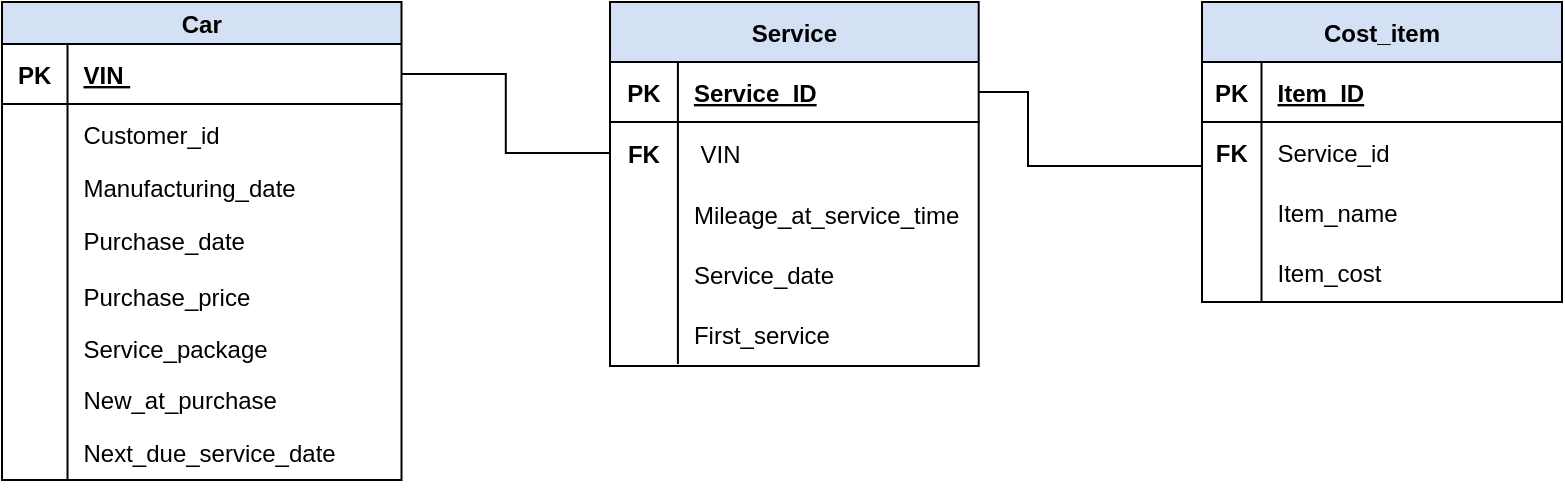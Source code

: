 <mxfile version="15.8.7" type="device"><diagram id="ExxRyKk1fuw2xK48TW8Q" name="Page-1"><mxGraphModel dx="2076" dy="1298" grid="0" gridSize="10" guides="1" tooltips="1" connect="1" arrows="1" fold="1" page="1" pageScale="1" pageWidth="827" pageHeight="583" math="0" shadow="0"><root><mxCell id="0"/><mxCell id="1" parent="0"/><mxCell id="zlRKhxy3udioO-_GM4WU-1" value="Service" style="shape=table;startSize=30;container=1;collapsible=1;childLayout=tableLayout;fixedRows=1;rowLines=0;fontStyle=1;align=center;resizeLast=1;fillColor=#D4E1F5;" parent="1" vertex="1"><mxGeometry x="328" y="180" width="184.35" height="182" as="geometry"/></mxCell><mxCell id="zlRKhxy3udioO-_GM4WU-2" value="" style="shape=partialRectangle;collapsible=0;dropTarget=0;pointerEvents=0;fillColor=none;top=0;left=0;bottom=1;right=0;points=[[0,0.5],[1,0.5]];portConstraint=eastwest;" parent="zlRKhxy3udioO-_GM4WU-1" vertex="1"><mxGeometry y="30" width="184.35" height="30" as="geometry"/></mxCell><mxCell id="zlRKhxy3udioO-_GM4WU-3" value="PK" style="shape=partialRectangle;connectable=0;fillColor=none;top=0;left=0;bottom=0;right=0;fontStyle=1;overflow=hidden;" parent="zlRKhxy3udioO-_GM4WU-2" vertex="1"><mxGeometry width="33.95" height="30" as="geometry"><mxRectangle width="33.95" height="30" as="alternateBounds"/></mxGeometry></mxCell><mxCell id="zlRKhxy3udioO-_GM4WU-4" value="Service_ID" style="shape=partialRectangle;connectable=0;fillColor=none;top=0;left=0;bottom=0;right=0;align=left;spacingLeft=6;fontStyle=5;overflow=hidden;" parent="zlRKhxy3udioO-_GM4WU-2" vertex="1"><mxGeometry x="33.95" width="150.4" height="30" as="geometry"><mxRectangle width="150.4" height="30" as="alternateBounds"/></mxGeometry></mxCell><mxCell id="zlRKhxy3udioO-_GM4WU-8" value="" style="shape=partialRectangle;collapsible=0;dropTarget=0;pointerEvents=0;fillColor=none;top=0;left=0;bottom=0;right=0;points=[[0,0.5],[1,0.5]];portConstraint=eastwest;" parent="zlRKhxy3udioO-_GM4WU-1" vertex="1"><mxGeometry y="60" width="184.35" height="31" as="geometry"/></mxCell><mxCell id="zlRKhxy3udioO-_GM4WU-9" value="FK" style="shape=partialRectangle;connectable=0;fillColor=none;top=0;left=0;bottom=0;right=0;editable=1;overflow=hidden;fontStyle=1" parent="zlRKhxy3udioO-_GM4WU-8" vertex="1"><mxGeometry width="33.95" height="31" as="geometry"><mxRectangle width="33.95" height="31" as="alternateBounds"/></mxGeometry></mxCell><mxCell id="zlRKhxy3udioO-_GM4WU-10" value=" VIN" style="shape=partialRectangle;connectable=0;fillColor=none;top=0;left=0;bottom=0;right=0;align=left;spacingLeft=6;overflow=hidden;" parent="zlRKhxy3udioO-_GM4WU-8" vertex="1"><mxGeometry x="33.95" width="150.4" height="31" as="geometry"><mxRectangle width="150.4" height="31" as="alternateBounds"/></mxGeometry></mxCell><mxCell id="zlRKhxy3udioO-_GM4WU-11" value="" style="shape=partialRectangle;collapsible=0;dropTarget=0;pointerEvents=0;fillColor=none;top=0;left=0;bottom=0;right=0;points=[[0,0.5],[1,0.5]];portConstraint=eastwest;" parent="zlRKhxy3udioO-_GM4WU-1" vertex="1"><mxGeometry y="91" width="184.35" height="30" as="geometry"/></mxCell><mxCell id="zlRKhxy3udioO-_GM4WU-12" value="" style="shape=partialRectangle;connectable=0;fillColor=none;top=0;left=0;bottom=0;right=0;editable=1;overflow=hidden;" parent="zlRKhxy3udioO-_GM4WU-11" vertex="1"><mxGeometry width="33.95" height="30" as="geometry"><mxRectangle width="33.95" height="30" as="alternateBounds"/></mxGeometry></mxCell><mxCell id="zlRKhxy3udioO-_GM4WU-13" value="Mileage_at_service_time" style="shape=partialRectangle;connectable=0;fillColor=none;top=0;left=0;bottom=0;right=0;align=left;spacingLeft=6;overflow=hidden;" parent="zlRKhxy3udioO-_GM4WU-11" vertex="1"><mxGeometry x="33.95" width="150.4" height="30" as="geometry"><mxRectangle width="150.4" height="30" as="alternateBounds"/></mxGeometry></mxCell><mxCell id="zlRKhxy3udioO-_GM4WU-79" value="" style="shape=partialRectangle;collapsible=0;dropTarget=0;pointerEvents=0;fillColor=none;top=0;left=0;bottom=0;right=0;points=[[0,0.5],[1,0.5]];portConstraint=eastwest;" parent="zlRKhxy3udioO-_GM4WU-1" vertex="1"><mxGeometry y="121" width="184.35" height="30" as="geometry"/></mxCell><mxCell id="zlRKhxy3udioO-_GM4WU-80" value="" style="shape=partialRectangle;connectable=0;fillColor=none;top=0;left=0;bottom=0;right=0;editable=1;overflow=hidden;" parent="zlRKhxy3udioO-_GM4WU-79" vertex="1"><mxGeometry width="33.95" height="30" as="geometry"><mxRectangle width="33.95" height="30" as="alternateBounds"/></mxGeometry></mxCell><mxCell id="zlRKhxy3udioO-_GM4WU-81" value="Service_date" style="shape=partialRectangle;connectable=0;fillColor=none;top=0;left=0;bottom=0;right=0;align=left;spacingLeft=6;overflow=hidden;" parent="zlRKhxy3udioO-_GM4WU-79" vertex="1"><mxGeometry x="33.95" width="150.4" height="30" as="geometry"><mxRectangle width="150.4" height="30" as="alternateBounds"/></mxGeometry></mxCell><mxCell id="e769HyQi4l11P0JP3J_E-19" value="" style="shape=partialRectangle;collapsible=0;dropTarget=0;pointerEvents=0;fillColor=none;top=0;left=0;bottom=0;right=0;points=[[0,0.5],[1,0.5]];portConstraint=eastwest;" vertex="1" parent="zlRKhxy3udioO-_GM4WU-1"><mxGeometry y="151" width="184.35" height="30" as="geometry"/></mxCell><mxCell id="e769HyQi4l11P0JP3J_E-20" value="" style="shape=partialRectangle;connectable=0;fillColor=none;top=0;left=0;bottom=0;right=0;editable=1;overflow=hidden;" vertex="1" parent="e769HyQi4l11P0JP3J_E-19"><mxGeometry width="33.95" height="30" as="geometry"><mxRectangle width="33.95" height="30" as="alternateBounds"/></mxGeometry></mxCell><mxCell id="e769HyQi4l11P0JP3J_E-21" value="First_service " style="shape=partialRectangle;connectable=0;fillColor=none;top=0;left=0;bottom=0;right=0;align=left;spacingLeft=6;overflow=hidden;" vertex="1" parent="e769HyQi4l11P0JP3J_E-19"><mxGeometry x="33.95" width="150.4" height="30" as="geometry"><mxRectangle width="150.4" height="30" as="alternateBounds"/></mxGeometry></mxCell><mxCell id="zlRKhxy3udioO-_GM4WU-14" value="Car" style="shape=table;startSize=21;container=1;collapsible=1;childLayout=tableLayout;fixedRows=1;rowLines=0;fontStyle=1;align=center;resizeLast=1;shadow=0;strokeColor=#000000;fillColor=#D4E1F5;" parent="1" vertex="1"><mxGeometry x="24" y="180" width="199.75" height="239" as="geometry"><mxRectangle x="360" y="90" width="50" height="30" as="alternateBounds"/></mxGeometry></mxCell><mxCell id="zlRKhxy3udioO-_GM4WU-15" value="" style="shape=partialRectangle;collapsible=0;dropTarget=0;pointerEvents=0;fillColor=none;top=0;left=0;bottom=1;right=0;points=[[0,0.5],[1,0.5]];portConstraint=eastwest;" parent="zlRKhxy3udioO-_GM4WU-14" vertex="1"><mxGeometry y="21" width="199.75" height="30" as="geometry"/></mxCell><mxCell id="zlRKhxy3udioO-_GM4WU-16" value="PK" style="shape=partialRectangle;connectable=0;fillColor=none;top=0;left=0;bottom=0;right=0;fontStyle=1;overflow=hidden;" parent="zlRKhxy3udioO-_GM4WU-15" vertex="1"><mxGeometry width="32.75" height="30" as="geometry"><mxRectangle width="32.75" height="30" as="alternateBounds"/></mxGeometry></mxCell><mxCell id="zlRKhxy3udioO-_GM4WU-17" value="VIN " style="shape=partialRectangle;connectable=0;fillColor=none;top=0;left=0;bottom=0;right=0;align=left;spacingLeft=6;fontStyle=5;overflow=hidden;shadow=1;strokeColor=#000000;" parent="zlRKhxy3udioO-_GM4WU-15" vertex="1"><mxGeometry x="32.75" width="167" height="30" as="geometry"><mxRectangle width="167" height="30" as="alternateBounds"/></mxGeometry></mxCell><mxCell id="zlRKhxy3udioO-_GM4WU-18" value="" style="shape=partialRectangle;collapsible=0;dropTarget=0;pointerEvents=0;fillColor=none;top=0;left=0;bottom=0;right=0;points=[[0,0.5],[1,0.5]];portConstraint=eastwest;" parent="zlRKhxy3udioO-_GM4WU-14" vertex="1"><mxGeometry y="51" width="199.75" height="30" as="geometry"/></mxCell><mxCell id="zlRKhxy3udioO-_GM4WU-19" value="" style="shape=partialRectangle;connectable=0;fillColor=none;top=0;left=0;bottom=0;right=0;editable=1;overflow=hidden;" parent="zlRKhxy3udioO-_GM4WU-18" vertex="1"><mxGeometry width="32.75" height="30" as="geometry"><mxRectangle width="32.75" height="30" as="alternateBounds"/></mxGeometry></mxCell><mxCell id="zlRKhxy3udioO-_GM4WU-20" value="Customer_id " style="shape=partialRectangle;connectable=0;fillColor=none;top=0;left=0;bottom=0;right=0;align=left;spacingLeft=6;overflow=hidden;shadow=1;strokeColor=#000000;" parent="zlRKhxy3udioO-_GM4WU-18" vertex="1"><mxGeometry x="32.75" width="167" height="30" as="geometry"><mxRectangle width="167" height="30" as="alternateBounds"/></mxGeometry></mxCell><mxCell id="zlRKhxy3udioO-_GM4WU-21" value="" style="shape=partialRectangle;collapsible=0;dropTarget=0;pointerEvents=0;fillColor=none;top=0;left=0;bottom=0;right=0;points=[[0,0.5],[1,0.5]];portConstraint=eastwest;" parent="zlRKhxy3udioO-_GM4WU-14" vertex="1"><mxGeometry y="81" width="199.75" height="23" as="geometry"/></mxCell><mxCell id="zlRKhxy3udioO-_GM4WU-22" value="" style="shape=partialRectangle;connectable=0;fillColor=none;top=0;left=0;bottom=0;right=0;editable=1;overflow=hidden;" parent="zlRKhxy3udioO-_GM4WU-21" vertex="1"><mxGeometry width="32.75" height="23" as="geometry"><mxRectangle width="32.75" height="23" as="alternateBounds"/></mxGeometry></mxCell><mxCell id="zlRKhxy3udioO-_GM4WU-23" value="Manufacturing_date" style="shape=partialRectangle;connectable=0;fillColor=none;top=0;left=0;bottom=0;right=0;align=left;spacingLeft=6;overflow=hidden;shadow=1;strokeColor=#000000;" parent="zlRKhxy3udioO-_GM4WU-21" vertex="1"><mxGeometry x="32.75" width="167" height="23" as="geometry"><mxRectangle width="167" height="23" as="alternateBounds"/></mxGeometry></mxCell><mxCell id="zlRKhxy3udioO-_GM4WU-24" value="" style="shape=partialRectangle;collapsible=0;dropTarget=0;pointerEvents=0;fillColor=none;top=0;left=0;bottom=0;right=0;points=[[0,0.5],[1,0.5]];portConstraint=eastwest;" parent="zlRKhxy3udioO-_GM4WU-14" vertex="1"><mxGeometry y="104" width="199.75" height="30" as="geometry"/></mxCell><mxCell id="zlRKhxy3udioO-_GM4WU-25" value="" style="shape=partialRectangle;connectable=0;fillColor=none;top=0;left=0;bottom=0;right=0;editable=1;overflow=hidden;" parent="zlRKhxy3udioO-_GM4WU-24" vertex="1"><mxGeometry width="32.75" height="30" as="geometry"><mxRectangle width="32.75" height="30" as="alternateBounds"/></mxGeometry></mxCell><mxCell id="zlRKhxy3udioO-_GM4WU-26" value="Purchase_date" style="shape=partialRectangle;connectable=0;fillColor=none;top=0;left=0;bottom=0;right=0;align=left;spacingLeft=6;overflow=hidden;shadow=1;strokeColor=#000000;" parent="zlRKhxy3udioO-_GM4WU-24" vertex="1"><mxGeometry x="32.75" width="167" height="30" as="geometry"><mxRectangle width="167" height="30" as="alternateBounds"/></mxGeometry></mxCell><mxCell id="zlRKhxy3udioO-_GM4WU-67" value="" style="shape=partialRectangle;collapsible=0;dropTarget=0;pointerEvents=0;fillColor=none;top=0;left=0;bottom=0;right=0;points=[[0,0.5],[1,0.5]];portConstraint=eastwest;" parent="zlRKhxy3udioO-_GM4WU-14" vertex="1"><mxGeometry y="134" width="199.75" height="26" as="geometry"/></mxCell><mxCell id="zlRKhxy3udioO-_GM4WU-68" value="" style="shape=partialRectangle;connectable=0;fillColor=none;top=0;left=0;bottom=0;right=0;editable=1;overflow=hidden;" parent="zlRKhxy3udioO-_GM4WU-67" vertex="1"><mxGeometry width="32.75" height="26" as="geometry"><mxRectangle width="32.75" height="26" as="alternateBounds"/></mxGeometry></mxCell><mxCell id="zlRKhxy3udioO-_GM4WU-69" value="Purchase_price" style="shape=partialRectangle;connectable=0;fillColor=none;top=0;left=0;bottom=0;right=0;align=left;spacingLeft=6;overflow=hidden;shadow=1;strokeColor=#000000;" parent="zlRKhxy3udioO-_GM4WU-67" vertex="1"><mxGeometry x="32.75" width="167" height="26" as="geometry"><mxRectangle width="167" height="26" as="alternateBounds"/></mxGeometry></mxCell><mxCell id="zlRKhxy3udioO-_GM4WU-70" value="" style="shape=partialRectangle;collapsible=0;dropTarget=0;pointerEvents=0;fillColor=none;top=0;left=0;bottom=0;right=0;points=[[0,0.5],[1,0.5]];portConstraint=eastwest;" parent="zlRKhxy3udioO-_GM4WU-14" vertex="1"><mxGeometry y="160" width="199.75" height="26" as="geometry"/></mxCell><mxCell id="zlRKhxy3udioO-_GM4WU-71" value="" style="shape=partialRectangle;connectable=0;fillColor=none;top=0;left=0;bottom=0;right=0;editable=1;overflow=hidden;" parent="zlRKhxy3udioO-_GM4WU-70" vertex="1"><mxGeometry width="32.75" height="26" as="geometry"><mxRectangle width="32.75" height="26" as="alternateBounds"/></mxGeometry></mxCell><mxCell id="zlRKhxy3udioO-_GM4WU-72" value="Service_package" style="shape=partialRectangle;connectable=0;fillColor=none;top=0;left=0;bottom=0;right=0;align=left;spacingLeft=6;overflow=hidden;shadow=1;strokeColor=#000000;" parent="zlRKhxy3udioO-_GM4WU-70" vertex="1"><mxGeometry x="32.75" width="167" height="26" as="geometry"><mxRectangle width="167" height="26" as="alternateBounds"/></mxGeometry></mxCell><mxCell id="zlRKhxy3udioO-_GM4WU-73" value="" style="shape=partialRectangle;collapsible=0;dropTarget=0;pointerEvents=0;fillColor=none;top=0;left=0;bottom=0;right=0;points=[[0,0.5],[1,0.5]];portConstraint=eastwest;" parent="zlRKhxy3udioO-_GM4WU-14" vertex="1"><mxGeometry y="186" width="199.75" height="25" as="geometry"/></mxCell><mxCell id="zlRKhxy3udioO-_GM4WU-74" value="" style="shape=partialRectangle;connectable=0;fillColor=none;top=0;left=0;bottom=0;right=0;editable=1;overflow=hidden;" parent="zlRKhxy3udioO-_GM4WU-73" vertex="1"><mxGeometry width="32.75" height="25" as="geometry"><mxRectangle width="32.75" height="25" as="alternateBounds"/></mxGeometry></mxCell><mxCell id="zlRKhxy3udioO-_GM4WU-75" value="New_at_purchase" style="shape=partialRectangle;connectable=0;fillColor=none;top=0;left=0;bottom=0;right=0;align=left;spacingLeft=6;overflow=hidden;shadow=1;strokeColor=#000000;" parent="zlRKhxy3udioO-_GM4WU-73" vertex="1"><mxGeometry x="32.75" width="167" height="25" as="geometry"><mxRectangle width="167" height="25" as="alternateBounds"/></mxGeometry></mxCell><mxCell id="e769HyQi4l11P0JP3J_E-22" value="" style="shape=partialRectangle;collapsible=0;dropTarget=0;pointerEvents=0;fillColor=none;top=0;left=0;bottom=0;right=0;points=[[0,0.5],[1,0.5]];portConstraint=eastwest;" vertex="1" parent="zlRKhxy3udioO-_GM4WU-14"><mxGeometry y="211" width="199.75" height="28" as="geometry"/></mxCell><mxCell id="e769HyQi4l11P0JP3J_E-23" value="" style="shape=partialRectangle;connectable=0;fillColor=none;top=0;left=0;bottom=0;right=0;editable=1;overflow=hidden;" vertex="1" parent="e769HyQi4l11P0JP3J_E-22"><mxGeometry width="32.75" height="28" as="geometry"><mxRectangle width="32.75" height="28" as="alternateBounds"/></mxGeometry></mxCell><mxCell id="e769HyQi4l11P0JP3J_E-24" value="Next_due_service_date" style="shape=partialRectangle;connectable=0;fillColor=none;top=0;left=0;bottom=0;right=0;align=left;spacingLeft=6;overflow=hidden;shadow=1;strokeColor=#000000;" vertex="1" parent="e769HyQi4l11P0JP3J_E-22"><mxGeometry x="32.75" width="167" height="28" as="geometry"><mxRectangle width="167" height="28" as="alternateBounds"/></mxGeometry></mxCell><mxCell id="zlRKhxy3udioO-_GM4WU-32" value="Cost_item" style="shape=table;startSize=30;container=1;collapsible=1;childLayout=tableLayout;fixedRows=1;rowLines=0;fontStyle=1;align=center;resizeLast=1;fillColor=#D4E1F5;" parent="1" vertex="1"><mxGeometry x="624" y="180" width="180" height="150" as="geometry"/></mxCell><mxCell id="zlRKhxy3udioO-_GM4WU-33" value="" style="shape=partialRectangle;collapsible=0;dropTarget=0;pointerEvents=0;fillColor=none;top=0;left=0;bottom=1;right=0;points=[[0,0.5],[1,0.5]];portConstraint=eastwest;" parent="zlRKhxy3udioO-_GM4WU-32" vertex="1"><mxGeometry y="30" width="180" height="30" as="geometry"/></mxCell><mxCell id="zlRKhxy3udioO-_GM4WU-34" value="PK" style="shape=partialRectangle;connectable=0;fillColor=none;top=0;left=0;bottom=0;right=0;fontStyle=1;overflow=hidden;" parent="zlRKhxy3udioO-_GM4WU-33" vertex="1"><mxGeometry width="29.75" height="30" as="geometry"><mxRectangle width="29.75" height="30" as="alternateBounds"/></mxGeometry></mxCell><mxCell id="zlRKhxy3udioO-_GM4WU-35" value="Item_ID" style="shape=partialRectangle;connectable=0;fillColor=none;top=0;left=0;bottom=0;right=0;align=left;spacingLeft=6;fontStyle=5;overflow=hidden;" parent="zlRKhxy3udioO-_GM4WU-33" vertex="1"><mxGeometry x="29.75" width="150.25" height="30" as="geometry"><mxRectangle width="150.25" height="30" as="alternateBounds"/></mxGeometry></mxCell><mxCell id="zlRKhxy3udioO-_GM4WU-36" value="" style="shape=partialRectangle;collapsible=0;dropTarget=0;pointerEvents=0;fillColor=none;top=0;left=0;bottom=0;right=0;points=[[0,0.5],[1,0.5]];portConstraint=eastwest;" parent="zlRKhxy3udioO-_GM4WU-32" vertex="1"><mxGeometry y="60" width="180" height="30" as="geometry"/></mxCell><mxCell id="zlRKhxy3udioO-_GM4WU-37" value="FK" style="shape=partialRectangle;connectable=0;fillColor=none;top=0;left=0;bottom=0;right=0;editable=1;overflow=hidden;fontStyle=1" parent="zlRKhxy3udioO-_GM4WU-36" vertex="1"><mxGeometry width="29.75" height="30" as="geometry"><mxRectangle width="29.75" height="30" as="alternateBounds"/></mxGeometry></mxCell><mxCell id="zlRKhxy3udioO-_GM4WU-38" value="Service_id" style="shape=partialRectangle;connectable=0;fillColor=none;top=0;left=0;bottom=0;right=0;align=left;spacingLeft=6;overflow=hidden;" parent="zlRKhxy3udioO-_GM4WU-36" vertex="1"><mxGeometry x="29.75" width="150.25" height="30" as="geometry"><mxRectangle width="150.25" height="30" as="alternateBounds"/></mxGeometry></mxCell><mxCell id="zlRKhxy3udioO-_GM4WU-39" value="" style="shape=partialRectangle;collapsible=0;dropTarget=0;pointerEvents=0;fillColor=none;top=0;left=0;bottom=0;right=0;points=[[0,0.5],[1,0.5]];portConstraint=eastwest;" parent="zlRKhxy3udioO-_GM4WU-32" vertex="1"><mxGeometry y="90" width="180" height="30" as="geometry"/></mxCell><mxCell id="zlRKhxy3udioO-_GM4WU-40" value="" style="shape=partialRectangle;connectable=0;fillColor=none;top=0;left=0;bottom=0;right=0;editable=1;overflow=hidden;" parent="zlRKhxy3udioO-_GM4WU-39" vertex="1"><mxGeometry width="29.75" height="30" as="geometry"><mxRectangle width="29.75" height="30" as="alternateBounds"/></mxGeometry></mxCell><mxCell id="zlRKhxy3udioO-_GM4WU-41" value="Item_name" style="shape=partialRectangle;connectable=0;fillColor=none;top=0;left=0;bottom=0;right=0;align=left;spacingLeft=6;overflow=hidden;" parent="zlRKhxy3udioO-_GM4WU-39" vertex="1"><mxGeometry x="29.75" width="150.25" height="30" as="geometry"><mxRectangle width="150.25" height="30" as="alternateBounds"/></mxGeometry></mxCell><mxCell id="zlRKhxy3udioO-_GM4WU-42" value="" style="shape=partialRectangle;collapsible=0;dropTarget=0;pointerEvents=0;fillColor=none;top=0;left=0;bottom=0;right=0;points=[[0,0.5],[1,0.5]];portConstraint=eastwest;" parent="zlRKhxy3udioO-_GM4WU-32" vertex="1"><mxGeometry y="120" width="180" height="30" as="geometry"/></mxCell><mxCell id="zlRKhxy3udioO-_GM4WU-43" value="" style="shape=partialRectangle;connectable=0;fillColor=none;top=0;left=0;bottom=0;right=0;editable=1;overflow=hidden;" parent="zlRKhxy3udioO-_GM4WU-42" vertex="1"><mxGeometry width="29.75" height="30" as="geometry"><mxRectangle width="29.75" height="30" as="alternateBounds"/></mxGeometry></mxCell><mxCell id="zlRKhxy3udioO-_GM4WU-44" value="Item_cost" style="shape=partialRectangle;connectable=0;fillColor=none;top=0;left=0;bottom=0;right=0;align=left;spacingLeft=6;overflow=hidden;" parent="zlRKhxy3udioO-_GM4WU-42" vertex="1"><mxGeometry x="29.75" width="150.25" height="30" as="geometry"><mxRectangle width="150.25" height="30" as="alternateBounds"/></mxGeometry></mxCell><mxCell id="zlRKhxy3udioO-_GM4WU-46" style="edgeStyle=orthogonalEdgeStyle;rounded=0;orthogonalLoop=1;jettySize=auto;html=1;endArrow=none;endFill=0;exitX=1;exitY=0.5;exitDx=0;exitDy=0;" parent="1" source="zlRKhxy3udioO-_GM4WU-2" target="zlRKhxy3udioO-_GM4WU-36" edge="1"><mxGeometry relative="1" as="geometry"><mxPoint x="551" y="225" as="sourcePoint"/><Array as="points"><mxPoint x="537" y="225"/><mxPoint x="537" y="262"/></Array></mxGeometry></mxCell><mxCell id="zlRKhxy3udioO-_GM4WU-48" style="rounded=0;orthogonalLoop=1;jettySize=auto;html=1;edgeStyle=orthogonalEdgeStyle;endArrow=none;endFill=0;" parent="1" source="zlRKhxy3udioO-_GM4WU-8" target="zlRKhxy3udioO-_GM4WU-15" edge="1"><mxGeometry relative="1" as="geometry"/></mxCell><mxCell id="Dpo-M8AvrVARPhVapuqt-72" value="Untitled Layer" parent="0"/></root></mxGraphModel></diagram></mxfile>